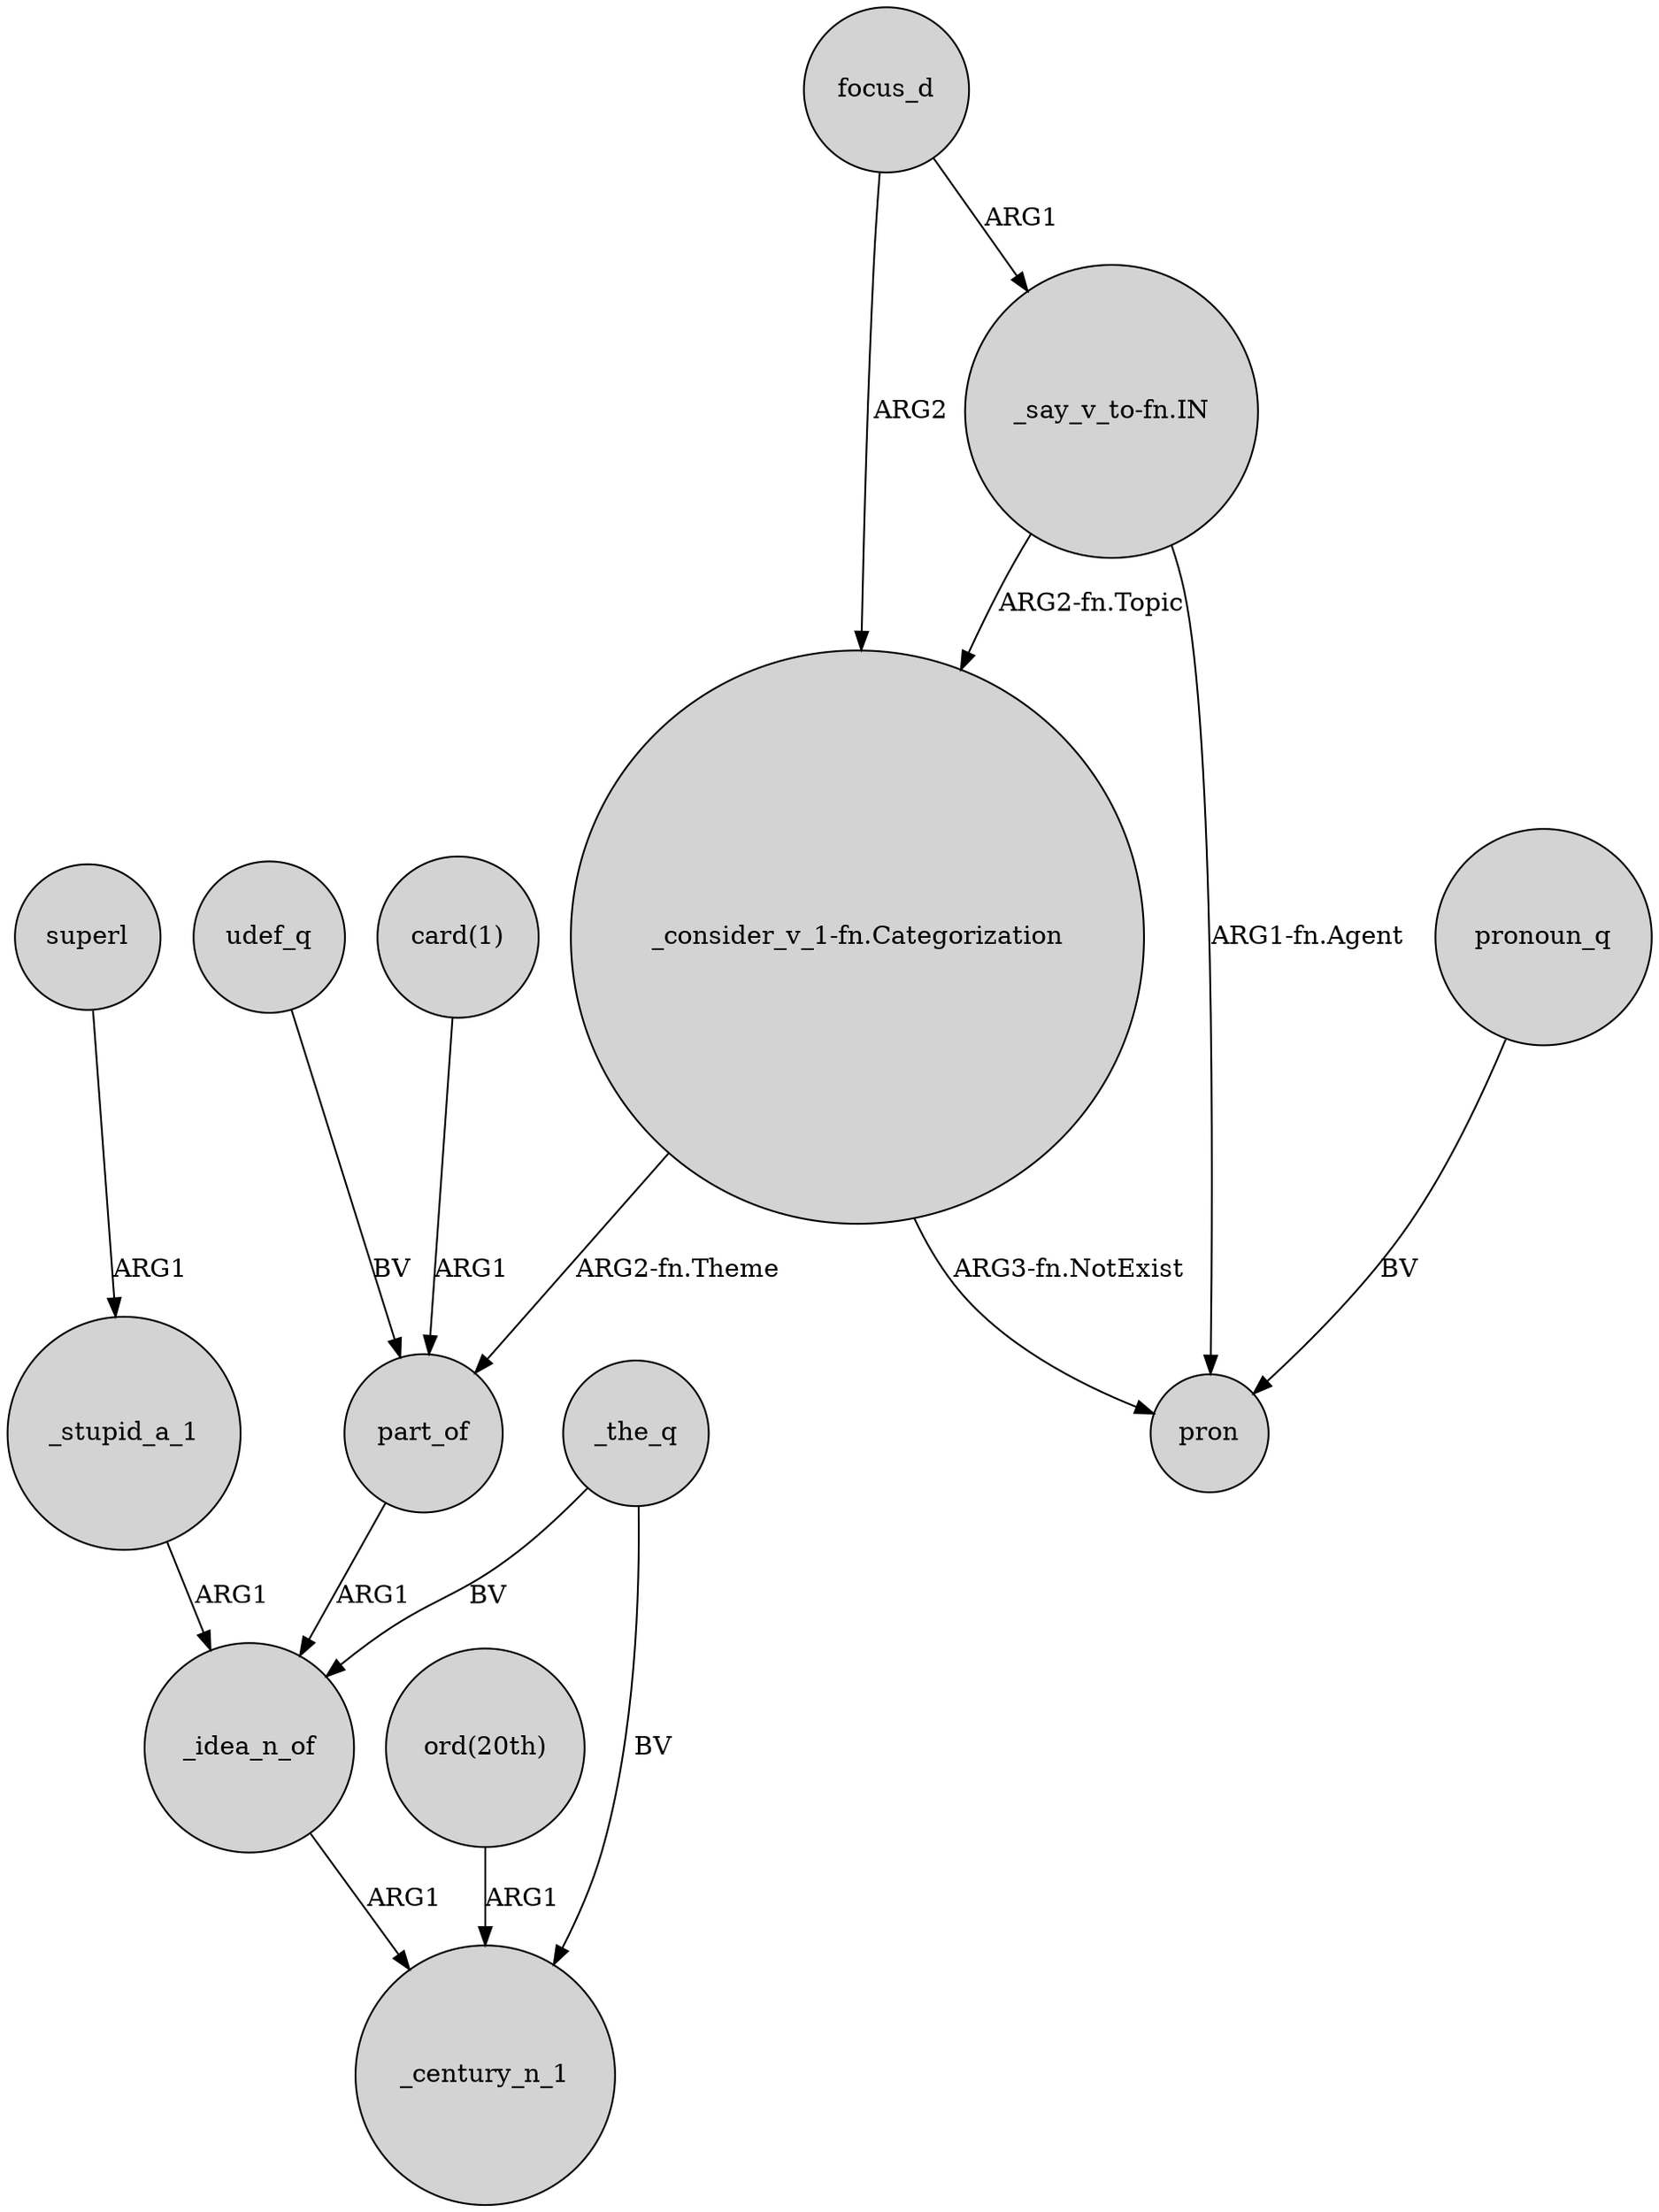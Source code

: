 digraph {
	node [shape=circle style=filled]
	_stupid_a_1 -> _idea_n_of [label=ARG1]
	_idea_n_of -> _century_n_1 [label=ARG1]
	part_of -> _idea_n_of [label=ARG1]
	"ord(20th)" -> _century_n_1 [label=ARG1]
	superl -> _stupid_a_1 [label=ARG1]
	udef_q -> part_of [label=BV]
	focus_d -> "_consider_v_1-fn.Categorization" [label=ARG2]
	_the_q -> _idea_n_of [label=BV]
	"_say_v_to-fn.IN" -> "_consider_v_1-fn.Categorization" [label="ARG2-fn.Topic"]
	"_consider_v_1-fn.Categorization" -> part_of [label="ARG2-fn.Theme"]
	_the_q -> _century_n_1 [label=BV]
	"_consider_v_1-fn.Categorization" -> pron [label="ARG3-fn.NotExist"]
	focus_d -> "_say_v_to-fn.IN" [label=ARG1]
	"card(1)" -> part_of [label=ARG1]
	"_say_v_to-fn.IN" -> pron [label="ARG1-fn.Agent"]
	pronoun_q -> pron [label=BV]
}
